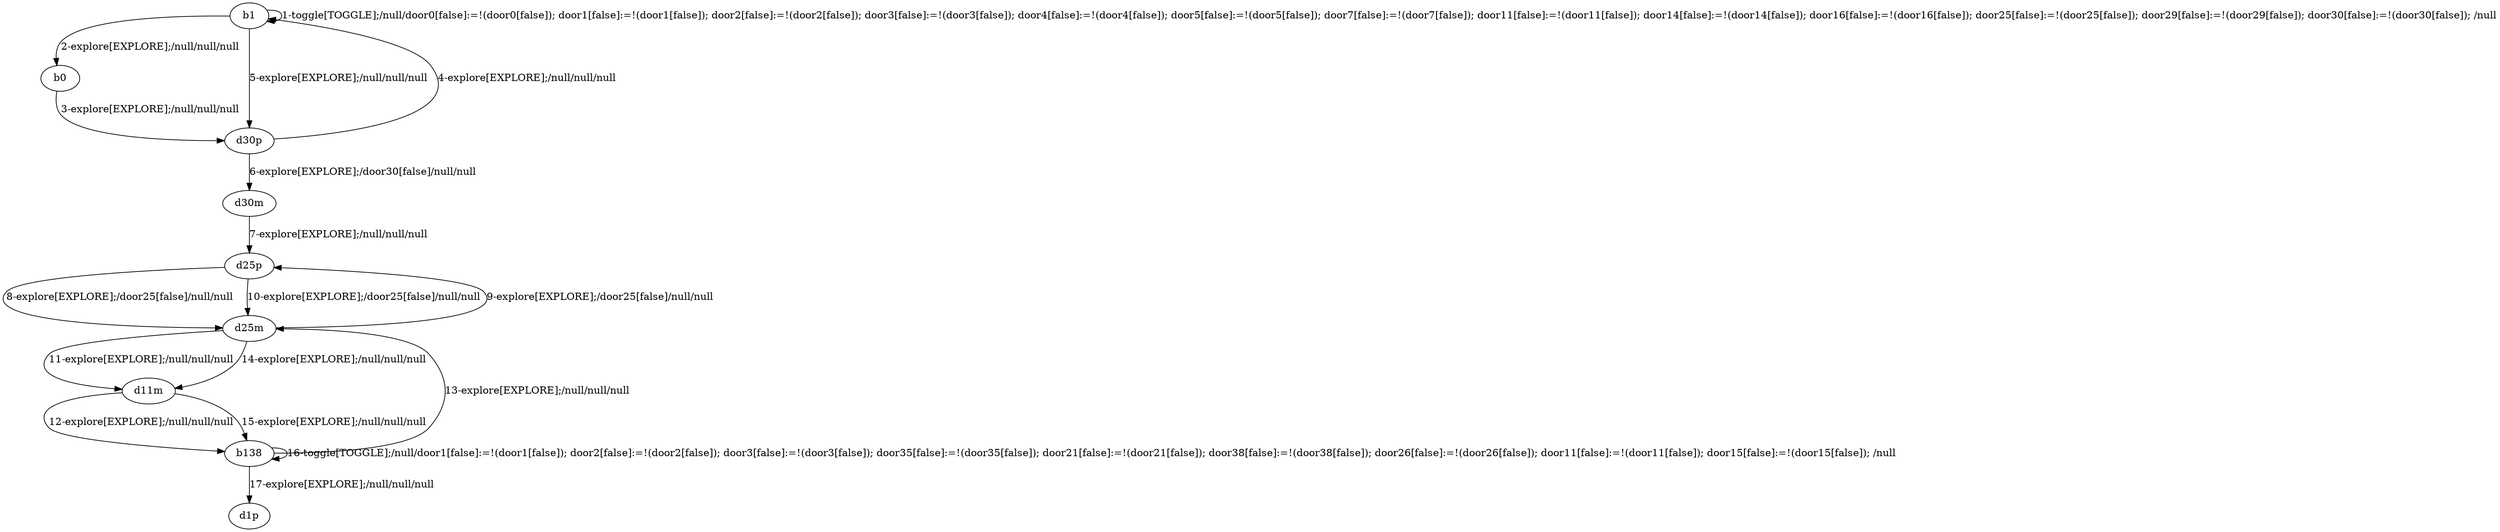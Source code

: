 # Total number of goals covered by this test: 2
# b138 --> d25m
# d25m --> d25p

digraph g {
"b1" -> "b1" [label = "1-toggle[TOGGLE];/null/door0[false]:=!(door0[false]); door1[false]:=!(door1[false]); door2[false]:=!(door2[false]); door3[false]:=!(door3[false]); door4[false]:=!(door4[false]); door5[false]:=!(door5[false]); door7[false]:=!(door7[false]); door11[false]:=!(door11[false]); door14[false]:=!(door14[false]); door16[false]:=!(door16[false]); door25[false]:=!(door25[false]); door29[false]:=!(door29[false]); door30[false]:=!(door30[false]); /null"];
"b1" -> "b0" [label = "2-explore[EXPLORE];/null/null/null"];
"b0" -> "d30p" [label = "3-explore[EXPLORE];/null/null/null"];
"d30p" -> "b1" [label = "4-explore[EXPLORE];/null/null/null"];
"b1" -> "d30p" [label = "5-explore[EXPLORE];/null/null/null"];
"d30p" -> "d30m" [label = "6-explore[EXPLORE];/door30[false]/null/null"];
"d30m" -> "d25p" [label = "7-explore[EXPLORE];/null/null/null"];
"d25p" -> "d25m" [label = "8-explore[EXPLORE];/door25[false]/null/null"];
"d25m" -> "d25p" [label = "9-explore[EXPLORE];/door25[false]/null/null"];
"d25p" -> "d25m" [label = "10-explore[EXPLORE];/door25[false]/null/null"];
"d25m" -> "d11m" [label = "11-explore[EXPLORE];/null/null/null"];
"d11m" -> "b138" [label = "12-explore[EXPLORE];/null/null/null"];
"b138" -> "d25m" [label = "13-explore[EXPLORE];/null/null/null"];
"d25m" -> "d11m" [label = "14-explore[EXPLORE];/null/null/null"];
"d11m" -> "b138" [label = "15-explore[EXPLORE];/null/null/null"];
"b138" -> "b138" [label = "16-toggle[TOGGLE];/null/door1[false]:=!(door1[false]); door2[false]:=!(door2[false]); door3[false]:=!(door3[false]); door35[false]:=!(door35[false]); door21[false]:=!(door21[false]); door38[false]:=!(door38[false]); door26[false]:=!(door26[false]); door11[false]:=!(door11[false]); door15[false]:=!(door15[false]); /null"];
"b138" -> "d1p" [label = "17-explore[EXPLORE];/null/null/null"];
}
